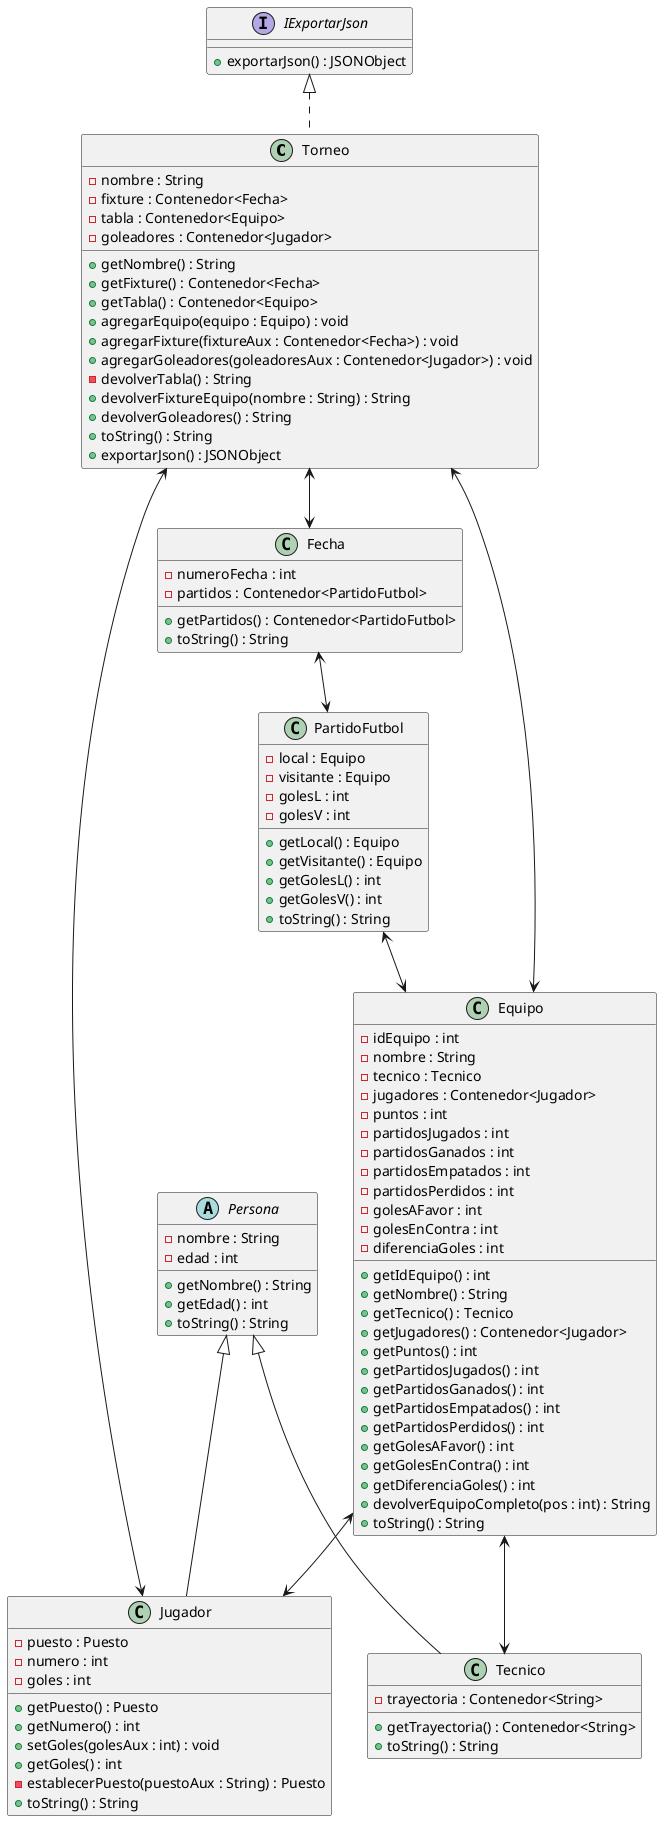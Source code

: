@startuml
Torneo <--> Fecha
Torneo <----> Equipo
Torneo <-----> Jugador
Fecha <--> PartidoFutbol
PartidoFutbol <--> Equipo
Equipo <--> Jugador
Equipo <--> Tecnico
interface IExportarJson {
    + exportarJson() : JSONObject
}
class Torneo implements IExportarJson {
    - nombre : String
    - fixture : Contenedor<Fecha>
    - tabla : Contenedor<Equipo>
    - goleadores : Contenedor<Jugador>
    + getNombre() : String
    + getFixture() : Contenedor<Fecha>
    + getTabla() : Contenedor<Equipo>
    + agregarEquipo(equipo : Equipo) : void
    + agregarFixture(fixtureAux : Contenedor<Fecha>) : void
    + agregarGoleadores(goleadoresAux : Contenedor<Jugador>) : void
    - devolverTabla() : String
    + devolverFixtureEquipo(nombre : String) : String
    + devolverGoleadores() : String
    + toString() : String
    + exportarJson() : JSONObject
}
class Fecha {
    - numeroFecha : int
    - partidos : Contenedor<PartidoFutbol>
    + getPartidos() : Contenedor<PartidoFutbol>
    + toString() : String
}
class PartidoFutbol {
    - local : Equipo
    - visitante : Equipo
    - golesL : int
    - golesV : int
    + getLocal() : Equipo
    + getVisitante() : Equipo
    + getGolesL() : int
    + getGolesV() : int
    + toString() : String
}
class Equipo {
    - idEquipo : int
    - nombre : String
    - tecnico : Tecnico
    - jugadores : Contenedor<Jugador>
    - puntos : int
    - partidosJugados : int
    - partidosGanados : int
    - partidosEmpatados : int
    - partidosPerdidos : int
    - golesAFavor : int
    - golesEnContra : int
    - diferenciaGoles : int
    + getIdEquipo() : int
    + getNombre() : String
    + getTecnico() : Tecnico
    + getJugadores() : Contenedor<Jugador>
    + getPuntos() : int
    + getPartidosJugados() : int
    + getPartidosGanados() : int
    + getPartidosEmpatados() : int
    + getPartidosPerdidos() : int
    + getGolesAFavor() : int
    + getGolesEnContra() : int
    + getDiferenciaGoles() : int
    + devolverEquipoCompleto(pos : int) : String
    + toString() : String
}
abstract class Persona {
    - nombre : String
    - edad : int
    + getNombre() : String
    + getEdad() : int
    + toString() : String
}
class Jugador extends Persona {
    - puesto : Puesto
    - numero : int
    - goles : int
    + getPuesto() : Puesto
    + getNumero() : int
    + setGoles(golesAux : int) : void
    + getGoles() : int
    - establecerPuesto(puestoAux : String) : Puesto
    + toString() : String
}
class Tecnico extends Persona {
    - trayectoria : Contenedor<String>
    + getTrayectoria() : Contenedor<String>
    + toString() : String
}
@enduml